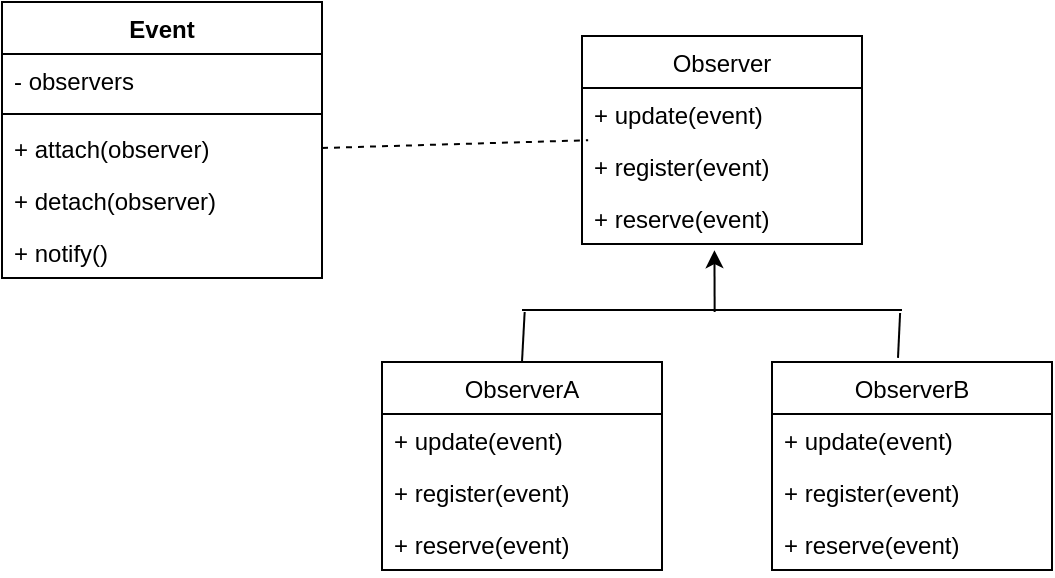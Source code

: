<mxfile version="13.7.3" type="device"><diagram id="B2dwC1OAWbRSjkYAiXiG" name="Page-1"><mxGraphModel dx="677" dy="492" grid="1" gridSize="10" guides="1" tooltips="1" connect="1" arrows="1" fold="1" page="1" pageScale="1" pageWidth="850" pageHeight="1100" math="0" shadow="0"><root><mxCell id="0"/><mxCell id="1" parent="0"/><mxCell id="9MJOq4gXWqc9xsF3jCGv-1" value="Event" style="swimlane;fontStyle=1;align=center;verticalAlign=top;childLayout=stackLayout;horizontal=1;startSize=26;horizontalStack=0;resizeParent=1;resizeParentMax=0;resizeLast=0;collapsible=1;marginBottom=0;" vertex="1" parent="1"><mxGeometry x="40" y="770" width="160" height="138" as="geometry"/></mxCell><mxCell id="9MJOq4gXWqc9xsF3jCGv-2" value="- observers" style="text;strokeColor=none;fillColor=none;align=left;verticalAlign=top;spacingLeft=4;spacingRight=4;overflow=hidden;rotatable=0;points=[[0,0.5],[1,0.5]];portConstraint=eastwest;" vertex="1" parent="9MJOq4gXWqc9xsF3jCGv-1"><mxGeometry y="26" width="160" height="26" as="geometry"/></mxCell><mxCell id="9MJOq4gXWqc9xsF3jCGv-3" value="" style="line;strokeWidth=1;fillColor=none;align=left;verticalAlign=middle;spacingTop=-1;spacingLeft=3;spacingRight=3;rotatable=0;labelPosition=right;points=[];portConstraint=eastwest;" vertex="1" parent="9MJOq4gXWqc9xsF3jCGv-1"><mxGeometry y="52" width="160" height="8" as="geometry"/></mxCell><mxCell id="9MJOq4gXWqc9xsF3jCGv-6" value="+ attach(observer)" style="text;strokeColor=none;fillColor=none;align=left;verticalAlign=top;spacingLeft=4;spacingRight=4;overflow=hidden;rotatable=0;points=[[0,0.5],[1,0.5]];portConstraint=eastwest;" vertex="1" parent="9MJOq4gXWqc9xsF3jCGv-1"><mxGeometry y="60" width="160" height="26" as="geometry"/></mxCell><mxCell id="9MJOq4gXWqc9xsF3jCGv-7" value="+ detach(observer)" style="text;strokeColor=none;fillColor=none;align=left;verticalAlign=top;spacingLeft=4;spacingRight=4;overflow=hidden;rotatable=0;points=[[0,0.5],[1,0.5]];portConstraint=eastwest;" vertex="1" parent="9MJOq4gXWqc9xsF3jCGv-1"><mxGeometry y="86" width="160" height="26" as="geometry"/></mxCell><mxCell id="9MJOq4gXWqc9xsF3jCGv-4" value="+ notify()" style="text;strokeColor=none;fillColor=none;align=left;verticalAlign=top;spacingLeft=4;spacingRight=4;overflow=hidden;rotatable=0;points=[[0,0.5],[1,0.5]];portConstraint=eastwest;" vertex="1" parent="9MJOq4gXWqc9xsF3jCGv-1"><mxGeometry y="112" width="160" height="26" as="geometry"/></mxCell><mxCell id="9MJOq4gXWqc9xsF3jCGv-17" value="ObserverB" style="swimlane;fontStyle=0;childLayout=stackLayout;horizontal=1;startSize=26;fillColor=none;horizontalStack=0;resizeParent=1;resizeParentMax=0;resizeLast=0;collapsible=1;marginBottom=0;" vertex="1" parent="1"><mxGeometry x="425" y="950" width="140" height="104" as="geometry"/></mxCell><mxCell id="9MJOq4gXWqc9xsF3jCGv-18" value="+ update(event)" style="text;strokeColor=none;fillColor=none;align=left;verticalAlign=top;spacingLeft=4;spacingRight=4;overflow=hidden;rotatable=0;points=[[0,0.5],[1,0.5]];portConstraint=eastwest;" vertex="1" parent="9MJOq4gXWqc9xsF3jCGv-17"><mxGeometry y="26" width="140" height="26" as="geometry"/></mxCell><mxCell id="9MJOq4gXWqc9xsF3jCGv-19" value="+ register(event)" style="text;strokeColor=none;fillColor=none;align=left;verticalAlign=top;spacingLeft=4;spacingRight=4;overflow=hidden;rotatable=0;points=[[0,0.5],[1,0.5]];portConstraint=eastwest;" vertex="1" parent="9MJOq4gXWqc9xsF3jCGv-17"><mxGeometry y="52" width="140" height="26" as="geometry"/></mxCell><mxCell id="9MJOq4gXWqc9xsF3jCGv-20" value="+ reserve(event)" style="text;strokeColor=none;fillColor=none;align=left;verticalAlign=top;spacingLeft=4;spacingRight=4;overflow=hidden;rotatable=0;points=[[0,0.5],[1,0.5]];portConstraint=eastwest;" vertex="1" parent="9MJOq4gXWqc9xsF3jCGv-17"><mxGeometry y="78" width="140" height="26" as="geometry"/></mxCell><mxCell id="9MJOq4gXWqc9xsF3jCGv-13" value="ObserverA" style="swimlane;fontStyle=0;childLayout=stackLayout;horizontal=1;startSize=26;fillColor=none;horizontalStack=0;resizeParent=1;resizeParentMax=0;resizeLast=0;collapsible=1;marginBottom=0;" vertex="1" parent="1"><mxGeometry x="230" y="950" width="140" height="104" as="geometry"/></mxCell><mxCell id="9MJOq4gXWqc9xsF3jCGv-14" value="+ update(event)" style="text;strokeColor=none;fillColor=none;align=left;verticalAlign=top;spacingLeft=4;spacingRight=4;overflow=hidden;rotatable=0;points=[[0,0.5],[1,0.5]];portConstraint=eastwest;" vertex="1" parent="9MJOq4gXWqc9xsF3jCGv-13"><mxGeometry y="26" width="140" height="26" as="geometry"/></mxCell><mxCell id="9MJOq4gXWqc9xsF3jCGv-15" value="+ register(event)" style="text;strokeColor=none;fillColor=none;align=left;verticalAlign=top;spacingLeft=4;spacingRight=4;overflow=hidden;rotatable=0;points=[[0,0.5],[1,0.5]];portConstraint=eastwest;" vertex="1" parent="9MJOq4gXWqc9xsF3jCGv-13"><mxGeometry y="52" width="140" height="26" as="geometry"/></mxCell><mxCell id="9MJOq4gXWqc9xsF3jCGv-16" value="+ reserve(event)" style="text;strokeColor=none;fillColor=none;align=left;verticalAlign=top;spacingLeft=4;spacingRight=4;overflow=hidden;rotatable=0;points=[[0,0.5],[1,0.5]];portConstraint=eastwest;" vertex="1" parent="9MJOq4gXWqc9xsF3jCGv-13"><mxGeometry y="78" width="140" height="26" as="geometry"/></mxCell><mxCell id="9MJOq4gXWqc9xsF3jCGv-21" value="" style="line;strokeWidth=1;fillColor=none;align=left;verticalAlign=middle;spacingTop=-1;spacingLeft=3;spacingRight=3;rotatable=0;labelPosition=right;points=[];portConstraint=eastwest;" vertex="1" parent="1"><mxGeometry x="300" y="920" width="190" height="8" as="geometry"/></mxCell><mxCell id="9MJOq4gXWqc9xsF3jCGv-8" value="Observer" style="swimlane;fontStyle=0;childLayout=stackLayout;horizontal=1;startSize=26;fillColor=none;horizontalStack=0;resizeParent=1;resizeParentMax=0;resizeLast=0;collapsible=1;marginBottom=0;" vertex="1" parent="1"><mxGeometry x="330" y="787" width="140" height="104" as="geometry"/></mxCell><mxCell id="9MJOq4gXWqc9xsF3jCGv-9" value="+ update(event)" style="text;strokeColor=none;fillColor=none;align=left;verticalAlign=top;spacingLeft=4;spacingRight=4;overflow=hidden;rotatable=0;points=[[0,0.5],[1,0.5]];portConstraint=eastwest;" vertex="1" parent="9MJOq4gXWqc9xsF3jCGv-8"><mxGeometry y="26" width="140" height="26" as="geometry"/></mxCell><mxCell id="9MJOq4gXWqc9xsF3jCGv-10" value="+ register(event)" style="text;strokeColor=none;fillColor=none;align=left;verticalAlign=top;spacingLeft=4;spacingRight=4;overflow=hidden;rotatable=0;points=[[0,0.5],[1,0.5]];portConstraint=eastwest;" vertex="1" parent="9MJOq4gXWqc9xsF3jCGv-8"><mxGeometry y="52" width="140" height="26" as="geometry"/></mxCell><mxCell id="9MJOq4gXWqc9xsF3jCGv-12" value="+ reserve(event)" style="text;strokeColor=none;fillColor=none;align=left;verticalAlign=top;spacingLeft=4;spacingRight=4;overflow=hidden;rotatable=0;points=[[0,0.5],[1,0.5]];portConstraint=eastwest;" vertex="1" parent="9MJOq4gXWqc9xsF3jCGv-8"><mxGeometry y="78" width="140" height="26" as="geometry"/></mxCell><mxCell id="9MJOq4gXWqc9xsF3jCGv-22" value="" style="endArrow=classic;html=1;exitX=0.507;exitY=0.625;exitDx=0;exitDy=0;exitPerimeter=0;entryX=0.473;entryY=1.118;entryDx=0;entryDy=0;entryPerimeter=0;" edge="1" parent="1" source="9MJOq4gXWqc9xsF3jCGv-21" target="9MJOq4gXWqc9xsF3jCGv-12"><mxGeometry width="50" height="50" relative="1" as="geometry"><mxPoint x="400" y="980" as="sourcePoint"/><mxPoint x="450" y="930" as="targetPoint"/></mxGeometry></mxCell><mxCell id="9MJOq4gXWqc9xsF3jCGv-23" value="" style="endArrow=none;html=1;exitX=0.5;exitY=0;exitDx=0;exitDy=0;entryX=0.007;entryY=0.625;entryDx=0;entryDy=0;entryPerimeter=0;" edge="1" parent="1" source="9MJOq4gXWqc9xsF3jCGv-13" target="9MJOq4gXWqc9xsF3jCGv-21"><mxGeometry width="50" height="50" relative="1" as="geometry"><mxPoint x="380" y="980" as="sourcePoint"/><mxPoint x="430" y="930" as="targetPoint"/></mxGeometry></mxCell><mxCell id="9MJOq4gXWqc9xsF3jCGv-24" value="" style="endArrow=none;html=1;exitX=0.45;exitY=-0.02;exitDx=0;exitDy=0;entryX=0.995;entryY=0.692;entryDx=0;entryDy=0;entryPerimeter=0;exitPerimeter=0;" edge="1" parent="1" source="9MJOq4gXWqc9xsF3jCGv-17" target="9MJOq4gXWqc9xsF3jCGv-21"><mxGeometry width="50" height="50" relative="1" as="geometry"><mxPoint x="310" y="960" as="sourcePoint"/><mxPoint x="311.33" y="935" as="targetPoint"/></mxGeometry></mxCell><mxCell id="9MJOq4gXWqc9xsF3jCGv-26" value="" style="endArrow=none;dashed=1;html=1;exitX=1;exitY=0.5;exitDx=0;exitDy=0;entryX=0.022;entryY=0.005;entryDx=0;entryDy=0;entryPerimeter=0;" edge="1" parent="1" source="9MJOq4gXWqc9xsF3jCGv-6" target="9MJOq4gXWqc9xsF3jCGv-10"><mxGeometry width="50" height="50" relative="1" as="geometry"><mxPoint x="250" y="780" as="sourcePoint"/><mxPoint x="300" y="730" as="targetPoint"/></mxGeometry></mxCell></root></mxGraphModel></diagram></mxfile>